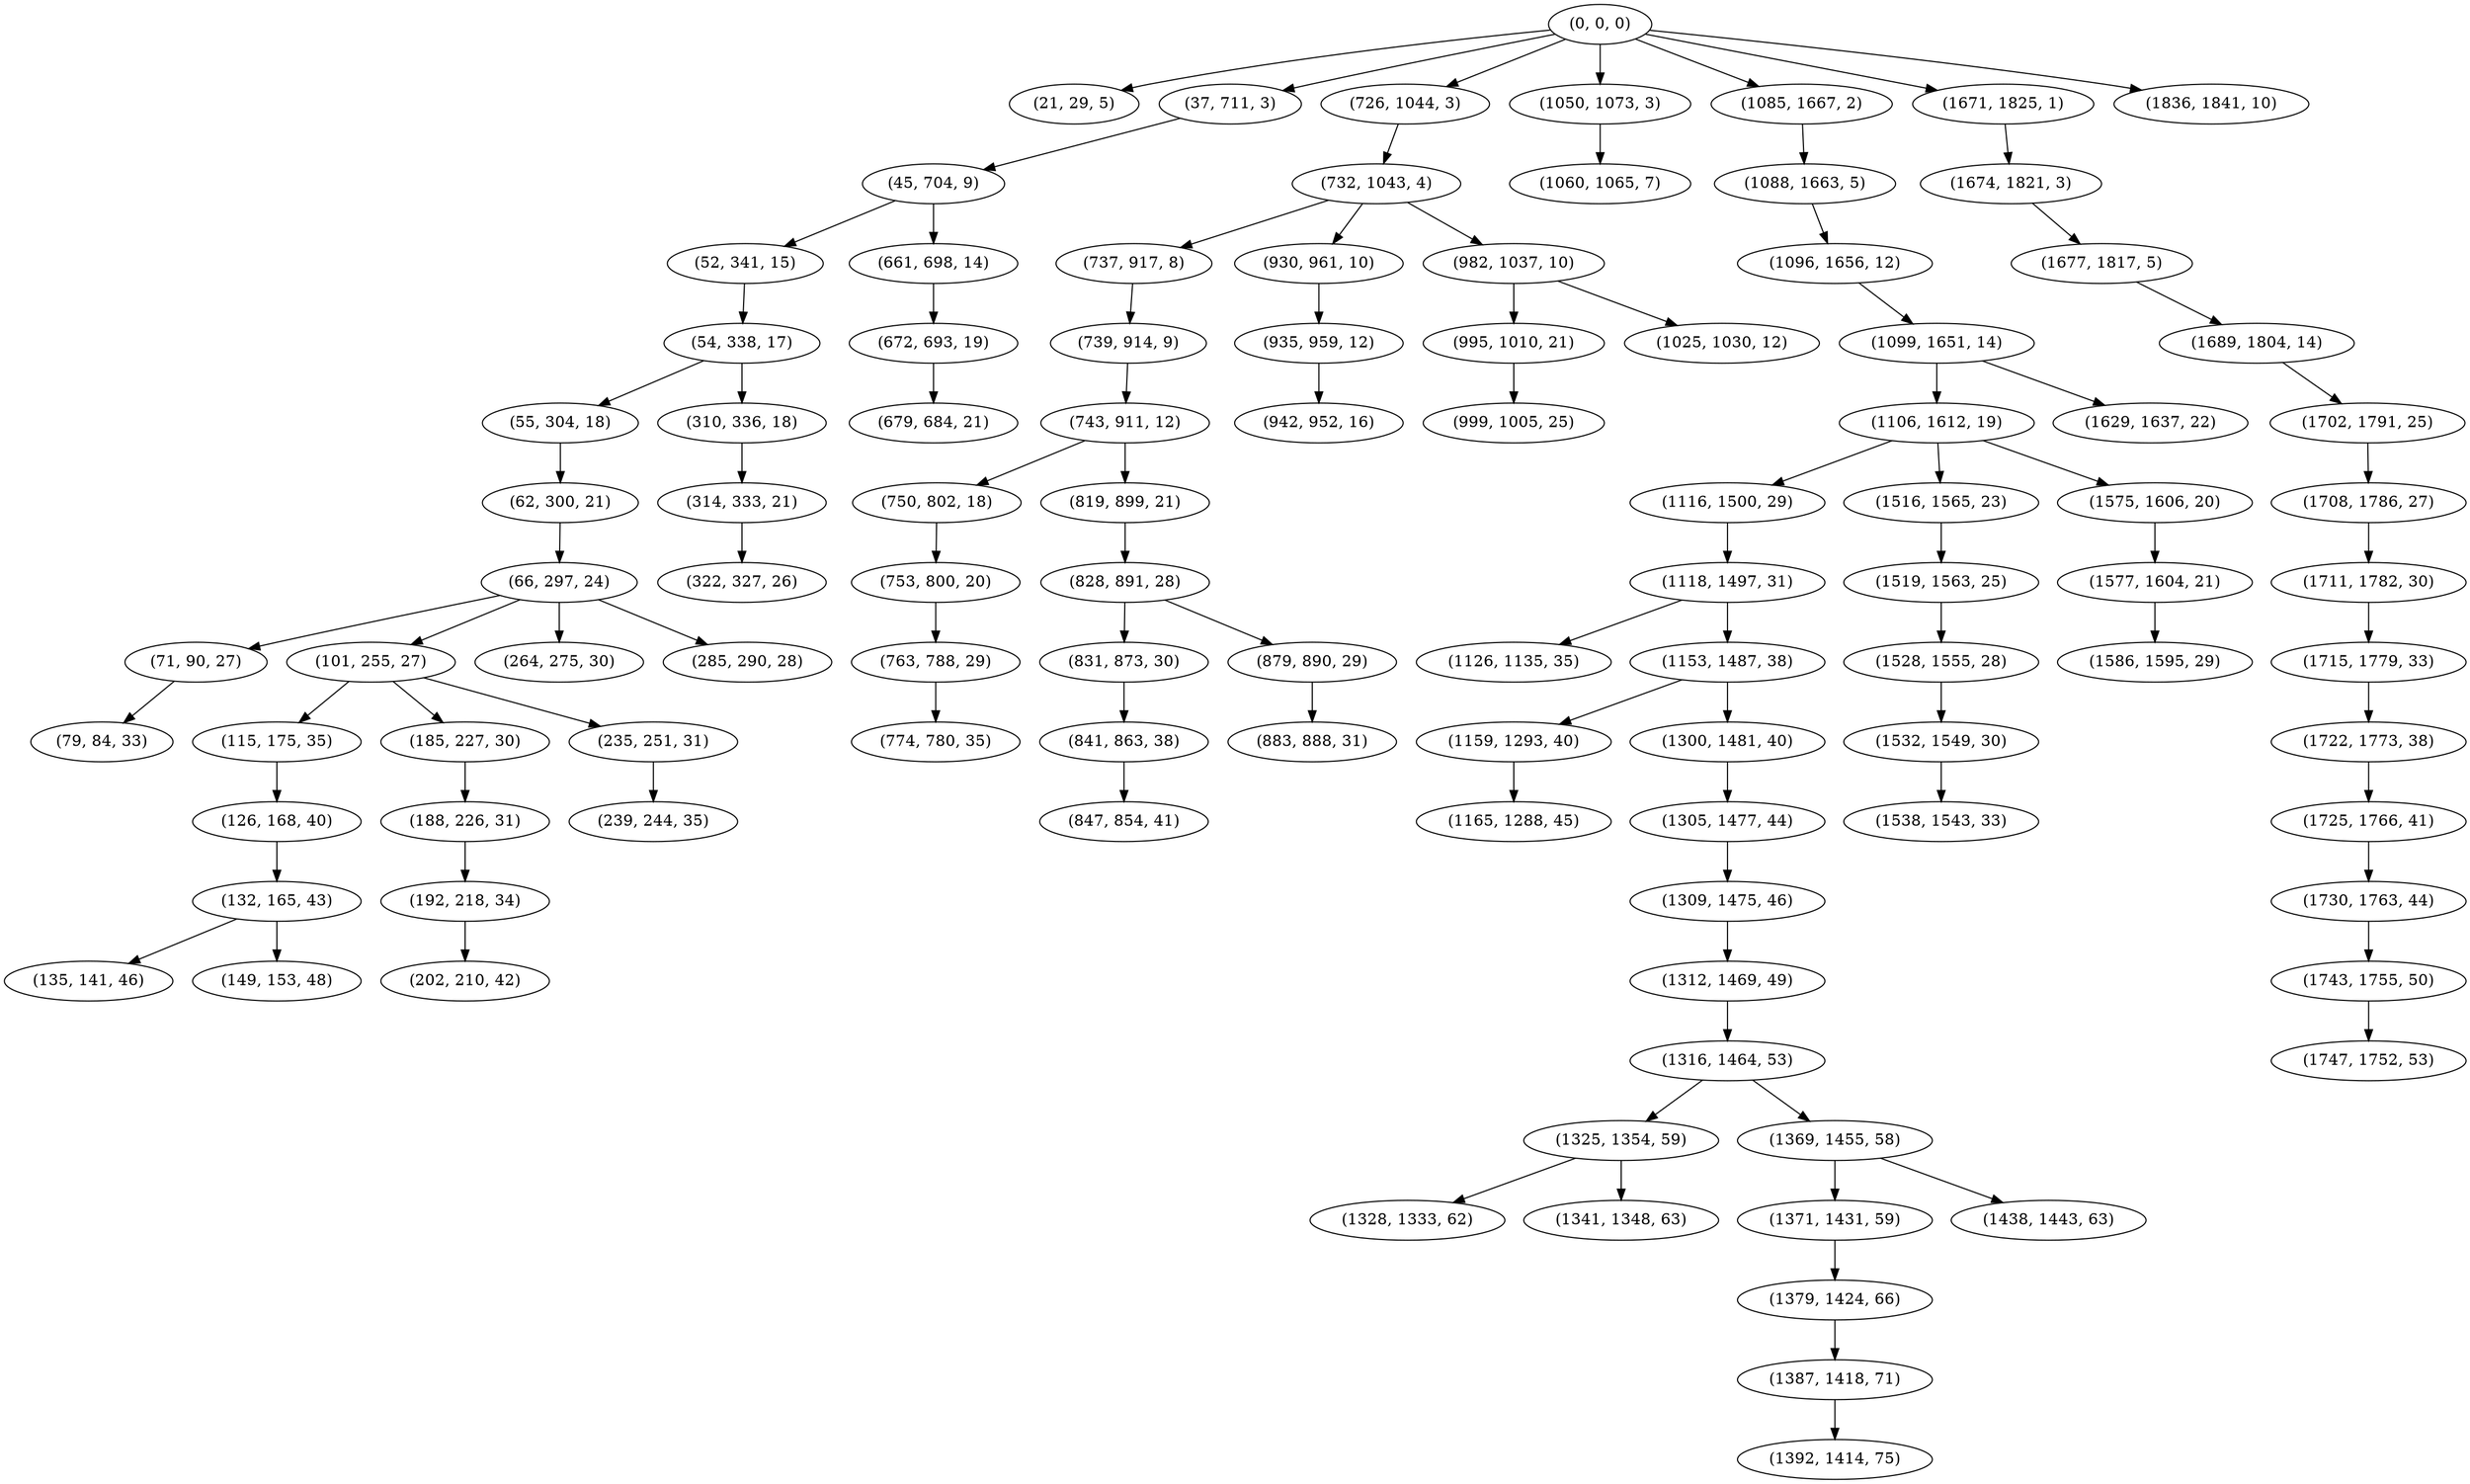 digraph tree {
    "(0, 0, 0)";
    "(21, 29, 5)";
    "(37, 711, 3)";
    "(45, 704, 9)";
    "(52, 341, 15)";
    "(54, 338, 17)";
    "(55, 304, 18)";
    "(62, 300, 21)";
    "(66, 297, 24)";
    "(71, 90, 27)";
    "(79, 84, 33)";
    "(101, 255, 27)";
    "(115, 175, 35)";
    "(126, 168, 40)";
    "(132, 165, 43)";
    "(135, 141, 46)";
    "(149, 153, 48)";
    "(185, 227, 30)";
    "(188, 226, 31)";
    "(192, 218, 34)";
    "(202, 210, 42)";
    "(235, 251, 31)";
    "(239, 244, 35)";
    "(264, 275, 30)";
    "(285, 290, 28)";
    "(310, 336, 18)";
    "(314, 333, 21)";
    "(322, 327, 26)";
    "(661, 698, 14)";
    "(672, 693, 19)";
    "(679, 684, 21)";
    "(726, 1044, 3)";
    "(732, 1043, 4)";
    "(737, 917, 8)";
    "(739, 914, 9)";
    "(743, 911, 12)";
    "(750, 802, 18)";
    "(753, 800, 20)";
    "(763, 788, 29)";
    "(774, 780, 35)";
    "(819, 899, 21)";
    "(828, 891, 28)";
    "(831, 873, 30)";
    "(841, 863, 38)";
    "(847, 854, 41)";
    "(879, 890, 29)";
    "(883, 888, 31)";
    "(930, 961, 10)";
    "(935, 959, 12)";
    "(942, 952, 16)";
    "(982, 1037, 10)";
    "(995, 1010, 21)";
    "(999, 1005, 25)";
    "(1025, 1030, 12)";
    "(1050, 1073, 3)";
    "(1060, 1065, 7)";
    "(1085, 1667, 2)";
    "(1088, 1663, 5)";
    "(1096, 1656, 12)";
    "(1099, 1651, 14)";
    "(1106, 1612, 19)";
    "(1116, 1500, 29)";
    "(1118, 1497, 31)";
    "(1126, 1135, 35)";
    "(1153, 1487, 38)";
    "(1159, 1293, 40)";
    "(1165, 1288, 45)";
    "(1300, 1481, 40)";
    "(1305, 1477, 44)";
    "(1309, 1475, 46)";
    "(1312, 1469, 49)";
    "(1316, 1464, 53)";
    "(1325, 1354, 59)";
    "(1328, 1333, 62)";
    "(1341, 1348, 63)";
    "(1369, 1455, 58)";
    "(1371, 1431, 59)";
    "(1379, 1424, 66)";
    "(1387, 1418, 71)";
    "(1392, 1414, 75)";
    "(1438, 1443, 63)";
    "(1516, 1565, 23)";
    "(1519, 1563, 25)";
    "(1528, 1555, 28)";
    "(1532, 1549, 30)";
    "(1538, 1543, 33)";
    "(1575, 1606, 20)";
    "(1577, 1604, 21)";
    "(1586, 1595, 29)";
    "(1629, 1637, 22)";
    "(1671, 1825, 1)";
    "(1674, 1821, 3)";
    "(1677, 1817, 5)";
    "(1689, 1804, 14)";
    "(1702, 1791, 25)";
    "(1708, 1786, 27)";
    "(1711, 1782, 30)";
    "(1715, 1779, 33)";
    "(1722, 1773, 38)";
    "(1725, 1766, 41)";
    "(1730, 1763, 44)";
    "(1743, 1755, 50)";
    "(1747, 1752, 53)";
    "(1836, 1841, 10)";
    "(0, 0, 0)" -> "(21, 29, 5)";
    "(0, 0, 0)" -> "(37, 711, 3)";
    "(0, 0, 0)" -> "(726, 1044, 3)";
    "(0, 0, 0)" -> "(1050, 1073, 3)";
    "(0, 0, 0)" -> "(1085, 1667, 2)";
    "(0, 0, 0)" -> "(1671, 1825, 1)";
    "(0, 0, 0)" -> "(1836, 1841, 10)";
    "(37, 711, 3)" -> "(45, 704, 9)";
    "(45, 704, 9)" -> "(52, 341, 15)";
    "(45, 704, 9)" -> "(661, 698, 14)";
    "(52, 341, 15)" -> "(54, 338, 17)";
    "(54, 338, 17)" -> "(55, 304, 18)";
    "(54, 338, 17)" -> "(310, 336, 18)";
    "(55, 304, 18)" -> "(62, 300, 21)";
    "(62, 300, 21)" -> "(66, 297, 24)";
    "(66, 297, 24)" -> "(71, 90, 27)";
    "(66, 297, 24)" -> "(101, 255, 27)";
    "(66, 297, 24)" -> "(264, 275, 30)";
    "(66, 297, 24)" -> "(285, 290, 28)";
    "(71, 90, 27)" -> "(79, 84, 33)";
    "(101, 255, 27)" -> "(115, 175, 35)";
    "(101, 255, 27)" -> "(185, 227, 30)";
    "(101, 255, 27)" -> "(235, 251, 31)";
    "(115, 175, 35)" -> "(126, 168, 40)";
    "(126, 168, 40)" -> "(132, 165, 43)";
    "(132, 165, 43)" -> "(135, 141, 46)";
    "(132, 165, 43)" -> "(149, 153, 48)";
    "(185, 227, 30)" -> "(188, 226, 31)";
    "(188, 226, 31)" -> "(192, 218, 34)";
    "(192, 218, 34)" -> "(202, 210, 42)";
    "(235, 251, 31)" -> "(239, 244, 35)";
    "(310, 336, 18)" -> "(314, 333, 21)";
    "(314, 333, 21)" -> "(322, 327, 26)";
    "(661, 698, 14)" -> "(672, 693, 19)";
    "(672, 693, 19)" -> "(679, 684, 21)";
    "(726, 1044, 3)" -> "(732, 1043, 4)";
    "(732, 1043, 4)" -> "(737, 917, 8)";
    "(732, 1043, 4)" -> "(930, 961, 10)";
    "(732, 1043, 4)" -> "(982, 1037, 10)";
    "(737, 917, 8)" -> "(739, 914, 9)";
    "(739, 914, 9)" -> "(743, 911, 12)";
    "(743, 911, 12)" -> "(750, 802, 18)";
    "(743, 911, 12)" -> "(819, 899, 21)";
    "(750, 802, 18)" -> "(753, 800, 20)";
    "(753, 800, 20)" -> "(763, 788, 29)";
    "(763, 788, 29)" -> "(774, 780, 35)";
    "(819, 899, 21)" -> "(828, 891, 28)";
    "(828, 891, 28)" -> "(831, 873, 30)";
    "(828, 891, 28)" -> "(879, 890, 29)";
    "(831, 873, 30)" -> "(841, 863, 38)";
    "(841, 863, 38)" -> "(847, 854, 41)";
    "(879, 890, 29)" -> "(883, 888, 31)";
    "(930, 961, 10)" -> "(935, 959, 12)";
    "(935, 959, 12)" -> "(942, 952, 16)";
    "(982, 1037, 10)" -> "(995, 1010, 21)";
    "(982, 1037, 10)" -> "(1025, 1030, 12)";
    "(995, 1010, 21)" -> "(999, 1005, 25)";
    "(1050, 1073, 3)" -> "(1060, 1065, 7)";
    "(1085, 1667, 2)" -> "(1088, 1663, 5)";
    "(1088, 1663, 5)" -> "(1096, 1656, 12)";
    "(1096, 1656, 12)" -> "(1099, 1651, 14)";
    "(1099, 1651, 14)" -> "(1106, 1612, 19)";
    "(1099, 1651, 14)" -> "(1629, 1637, 22)";
    "(1106, 1612, 19)" -> "(1116, 1500, 29)";
    "(1106, 1612, 19)" -> "(1516, 1565, 23)";
    "(1106, 1612, 19)" -> "(1575, 1606, 20)";
    "(1116, 1500, 29)" -> "(1118, 1497, 31)";
    "(1118, 1497, 31)" -> "(1126, 1135, 35)";
    "(1118, 1497, 31)" -> "(1153, 1487, 38)";
    "(1153, 1487, 38)" -> "(1159, 1293, 40)";
    "(1153, 1487, 38)" -> "(1300, 1481, 40)";
    "(1159, 1293, 40)" -> "(1165, 1288, 45)";
    "(1300, 1481, 40)" -> "(1305, 1477, 44)";
    "(1305, 1477, 44)" -> "(1309, 1475, 46)";
    "(1309, 1475, 46)" -> "(1312, 1469, 49)";
    "(1312, 1469, 49)" -> "(1316, 1464, 53)";
    "(1316, 1464, 53)" -> "(1325, 1354, 59)";
    "(1316, 1464, 53)" -> "(1369, 1455, 58)";
    "(1325, 1354, 59)" -> "(1328, 1333, 62)";
    "(1325, 1354, 59)" -> "(1341, 1348, 63)";
    "(1369, 1455, 58)" -> "(1371, 1431, 59)";
    "(1369, 1455, 58)" -> "(1438, 1443, 63)";
    "(1371, 1431, 59)" -> "(1379, 1424, 66)";
    "(1379, 1424, 66)" -> "(1387, 1418, 71)";
    "(1387, 1418, 71)" -> "(1392, 1414, 75)";
    "(1516, 1565, 23)" -> "(1519, 1563, 25)";
    "(1519, 1563, 25)" -> "(1528, 1555, 28)";
    "(1528, 1555, 28)" -> "(1532, 1549, 30)";
    "(1532, 1549, 30)" -> "(1538, 1543, 33)";
    "(1575, 1606, 20)" -> "(1577, 1604, 21)";
    "(1577, 1604, 21)" -> "(1586, 1595, 29)";
    "(1671, 1825, 1)" -> "(1674, 1821, 3)";
    "(1674, 1821, 3)" -> "(1677, 1817, 5)";
    "(1677, 1817, 5)" -> "(1689, 1804, 14)";
    "(1689, 1804, 14)" -> "(1702, 1791, 25)";
    "(1702, 1791, 25)" -> "(1708, 1786, 27)";
    "(1708, 1786, 27)" -> "(1711, 1782, 30)";
    "(1711, 1782, 30)" -> "(1715, 1779, 33)";
    "(1715, 1779, 33)" -> "(1722, 1773, 38)";
    "(1722, 1773, 38)" -> "(1725, 1766, 41)";
    "(1725, 1766, 41)" -> "(1730, 1763, 44)";
    "(1730, 1763, 44)" -> "(1743, 1755, 50)";
    "(1743, 1755, 50)" -> "(1747, 1752, 53)";
}
